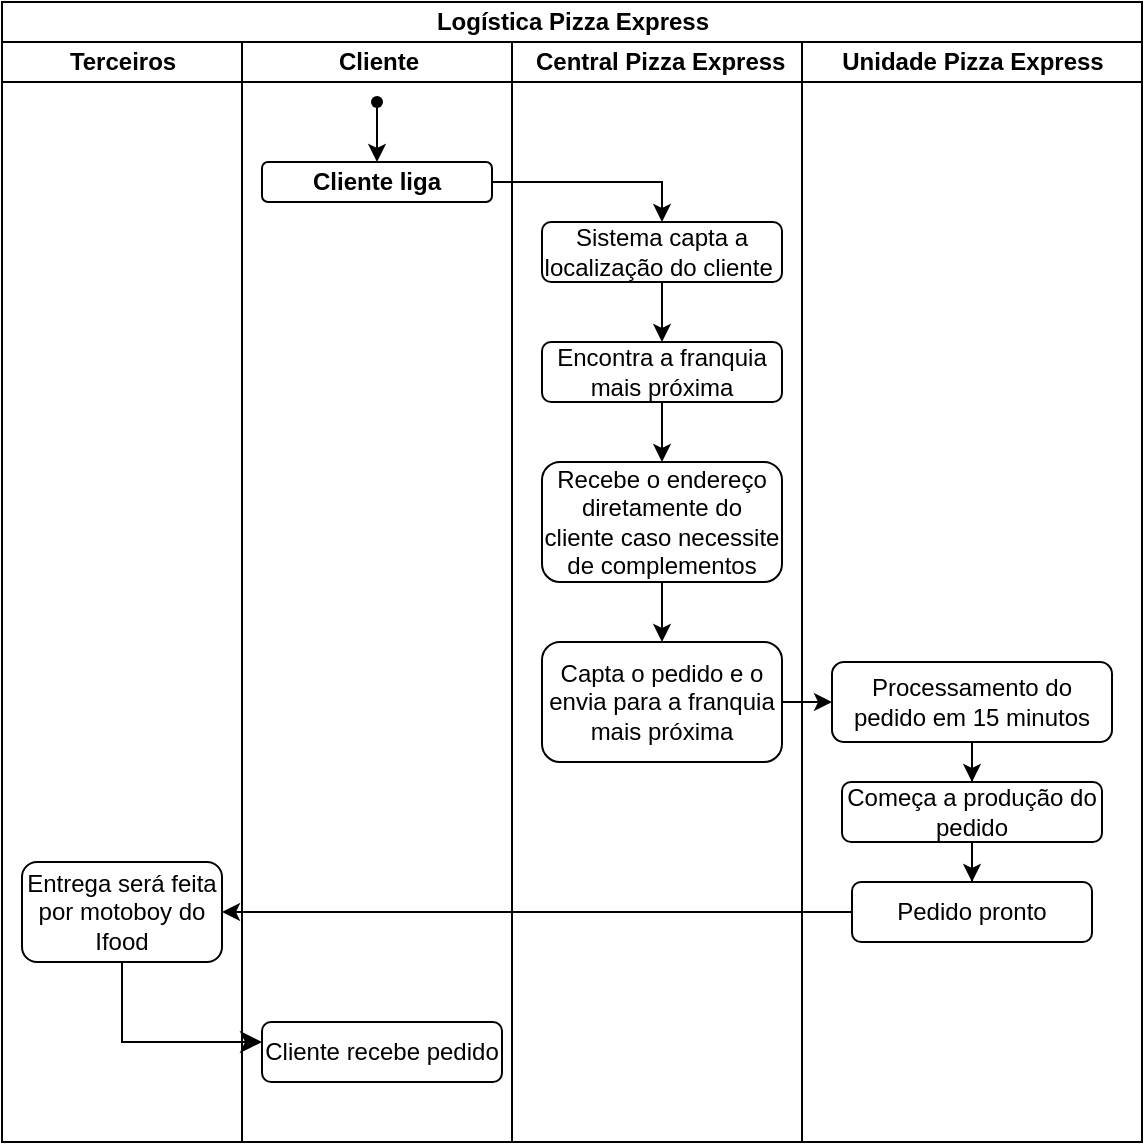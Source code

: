 <mxfile version="24.7.13">
  <diagram name="Página-1" id="nzDrDzXbF5Iy9YIPnIax">
    <mxGraphModel dx="1050" dy="1734" grid="1" gridSize="10" guides="1" tooltips="1" connect="1" arrows="1" fold="1" page="1" pageScale="1" pageWidth="827" pageHeight="1169" math="0" shadow="0">
      <root>
        <mxCell id="0" />
        <mxCell id="1" parent="0" />
        <mxCell id="0i0pU9Rxsa2nbH2X6kDl-33" value="Logística Pizza Express" style="swimlane;childLayout=stackLayout;resizeParent=1;resizeParentMax=0;startSize=20;html=1;" parent="1" vertex="1">
          <mxGeometry x="210" y="-40" width="570" height="570" as="geometry" />
        </mxCell>
        <mxCell id="0i0pU9Rxsa2nbH2X6kDl-34" value="Terceiros" style="swimlane;startSize=20;html=1;" parent="0i0pU9Rxsa2nbH2X6kDl-33" vertex="1">
          <mxGeometry y="20" width="120" height="550" as="geometry">
            <mxRectangle y="20" width="40" height="460" as="alternateBounds" />
          </mxGeometry>
        </mxCell>
        <mxCell id="0i0pU9Rxsa2nbH2X6kDl-66" value="Entrega será feita por motoboy do Ifood" style="rounded=1;whiteSpace=wrap;html=1;" parent="0i0pU9Rxsa2nbH2X6kDl-34" vertex="1">
          <mxGeometry x="10" y="410" width="100" height="50" as="geometry" />
        </mxCell>
        <mxCell id="0i0pU9Rxsa2nbH2X6kDl-73" value="" style="edgeStyle=segmentEdgeStyle;endArrow=classic;html=1;curved=0;rounded=0;endSize=8;startSize=8;exitX=0.5;exitY=1;exitDx=0;exitDy=0;" parent="0i0pU9Rxsa2nbH2X6kDl-34" source="0i0pU9Rxsa2nbH2X6kDl-66" edge="1">
          <mxGeometry width="50" height="50" relative="1" as="geometry">
            <mxPoint x="50" y="510" as="sourcePoint" />
            <mxPoint x="130" y="500" as="targetPoint" />
            <Array as="points">
              <mxPoint x="60" y="500" />
              <mxPoint x="100" y="500" />
            </Array>
          </mxGeometry>
        </mxCell>
        <mxCell id="0i0pU9Rxsa2nbH2X6kDl-35" value="Cliente" style="swimlane;startSize=20;html=1;" parent="0i0pU9Rxsa2nbH2X6kDl-33" vertex="1">
          <mxGeometry x="120" y="20" width="135" height="550" as="geometry" />
        </mxCell>
        <mxCell id="0i0pU9Rxsa2nbH2X6kDl-37" style="edgeStyle=orthogonalEdgeStyle;rounded=0;orthogonalLoop=1;jettySize=auto;html=1;entryX=0.5;entryY=0;entryDx=0;entryDy=0;" parent="0i0pU9Rxsa2nbH2X6kDl-35" source="0i0pU9Rxsa2nbH2X6kDl-29" target="0i0pU9Rxsa2nbH2X6kDl-1" edge="1">
          <mxGeometry relative="1" as="geometry" />
        </mxCell>
        <mxCell id="0i0pU9Rxsa2nbH2X6kDl-29" value="" style="shape=waypoint;sketch=0;fillStyle=solid;size=6;pointerEvents=1;points=[];fillColor=none;resizable=0;rotatable=0;perimeter=centerPerimeter;snapToPoint=1;fontStyle=1;verticalAlign=middle;fontSize=20;labelBackgroundColor=none;" parent="0i0pU9Rxsa2nbH2X6kDl-35" vertex="1">
          <mxGeometry x="57.5" y="20" width="20" height="20" as="geometry" />
        </mxCell>
        <mxCell id="0i0pU9Rxsa2nbH2X6kDl-1" value="Cliente liga" style="rounded=1;whiteSpace=wrap;html=1;fontStyle=1" parent="0i0pU9Rxsa2nbH2X6kDl-35" vertex="1">
          <mxGeometry x="10" y="60" width="115" height="20" as="geometry" />
        </mxCell>
        <mxCell id="0i0pU9Rxsa2nbH2X6kDl-74" value="Cliente recebe pedido" style="rounded=1;whiteSpace=wrap;html=1;" parent="0i0pU9Rxsa2nbH2X6kDl-35" vertex="1">
          <mxGeometry x="10" y="490" width="120" height="30" as="geometry" />
        </mxCell>
        <mxCell id="0i0pU9Rxsa2nbH2X6kDl-36" value="&amp;nbsp; &amp;nbsp;Central Pizza Express" style="swimlane;startSize=20;html=1;align=left;" parent="0i0pU9Rxsa2nbH2X6kDl-33" vertex="1">
          <mxGeometry x="255" y="20" width="315" height="550" as="geometry">
            <mxRectangle x="255.0" y="20" width="40" height="460" as="alternateBounds" />
          </mxGeometry>
        </mxCell>
        <mxCell id="0i0pU9Rxsa2nbH2X6kDl-3" value="Sistema capta a localização do cliente&amp;nbsp;" style="rounded=1;whiteSpace=wrap;html=1;" parent="0i0pU9Rxsa2nbH2X6kDl-36" vertex="1">
          <mxGeometry x="15" y="90" width="120" height="30" as="geometry" />
        </mxCell>
        <mxCell id="0i0pU9Rxsa2nbH2X6kDl-40" style="edgeStyle=orthogonalEdgeStyle;rounded=0;orthogonalLoop=1;jettySize=auto;html=1;entryX=0.5;entryY=0;entryDx=0;entryDy=0;" parent="0i0pU9Rxsa2nbH2X6kDl-36" source="0i0pU9Rxsa2nbH2X6kDl-5" target="0i0pU9Rxsa2nbH2X6kDl-39" edge="1">
          <mxGeometry relative="1" as="geometry" />
        </mxCell>
        <mxCell id="0i0pU9Rxsa2nbH2X6kDl-5" value="Encontra a franquia mais próxima" style="rounded=1;whiteSpace=wrap;html=1;" parent="0i0pU9Rxsa2nbH2X6kDl-36" vertex="1">
          <mxGeometry x="15" y="150" width="120" height="30" as="geometry" />
        </mxCell>
        <mxCell id="0i0pU9Rxsa2nbH2X6kDl-4" style="edgeStyle=orthogonalEdgeStyle;rounded=0;orthogonalLoop=1;jettySize=auto;html=1;" parent="0i0pU9Rxsa2nbH2X6kDl-36" source="0i0pU9Rxsa2nbH2X6kDl-3" target="0i0pU9Rxsa2nbH2X6kDl-5" edge="1">
          <mxGeometry relative="1" as="geometry">
            <mxPoint x="-37.5" y="170" as="targetPoint" />
          </mxGeometry>
        </mxCell>
        <mxCell id="0i0pU9Rxsa2nbH2X6kDl-41" style="edgeStyle=orthogonalEdgeStyle;rounded=0;orthogonalLoop=1;jettySize=auto;html=1;entryX=0.5;entryY=0;entryDx=0;entryDy=0;" parent="0i0pU9Rxsa2nbH2X6kDl-36" source="0i0pU9Rxsa2nbH2X6kDl-39" target="0i0pU9Rxsa2nbH2X6kDl-10" edge="1">
          <mxGeometry relative="1" as="geometry" />
        </mxCell>
        <mxCell id="0i0pU9Rxsa2nbH2X6kDl-39" value="Recebe o endereço diretamente do cliente caso necessite de complementos" style="rounded=1;whiteSpace=wrap;html=1;" parent="0i0pU9Rxsa2nbH2X6kDl-36" vertex="1">
          <mxGeometry x="15" y="210" width="120" height="60" as="geometry" />
        </mxCell>
        <mxCell id="0i0pU9Rxsa2nbH2X6kDl-10" value="Capta o pedido e o envia para a franquia mais próxima" style="rounded=1;whiteSpace=wrap;html=1;" parent="0i0pU9Rxsa2nbH2X6kDl-36" vertex="1">
          <mxGeometry x="15" y="300" width="120" height="60" as="geometry" />
        </mxCell>
        <mxCell id="0i0pU9Rxsa2nbH2X6kDl-28" style="edgeStyle=orthogonalEdgeStyle;rounded=0;orthogonalLoop=1;jettySize=auto;html=1;entryX=0.5;entryY=0;entryDx=0;entryDy=0;" parent="0i0pU9Rxsa2nbH2X6kDl-33" source="0i0pU9Rxsa2nbH2X6kDl-1" target="0i0pU9Rxsa2nbH2X6kDl-3" edge="1">
          <mxGeometry relative="1" as="geometry" />
        </mxCell>
        <mxCell id="0i0pU9Rxsa2nbH2X6kDl-47" value="Unidade Pizza Express" style="swimlane;startSize=20;html=1;" parent="1" vertex="1">
          <mxGeometry x="610" y="-20" width="170" height="550" as="geometry" />
        </mxCell>
        <mxCell id="0i0pU9Rxsa2nbH2X6kDl-59" value="Processamento do pedido em 15 minutos" style="rounded=1;whiteSpace=wrap;html=1;" parent="0i0pU9Rxsa2nbH2X6kDl-47" vertex="1">
          <mxGeometry x="15" y="310" width="140" height="40" as="geometry" />
        </mxCell>
        <mxCell id="0i0pU9Rxsa2nbH2X6kDl-62" value="Começa a produção do pedido" style="rounded=1;whiteSpace=wrap;html=1;" parent="0i0pU9Rxsa2nbH2X6kDl-47" vertex="1">
          <mxGeometry x="20" y="370" width="130" height="30" as="geometry" />
        </mxCell>
        <mxCell id="0i0pU9Rxsa2nbH2X6kDl-61" style="edgeStyle=orthogonalEdgeStyle;rounded=0;orthogonalLoop=1;jettySize=auto;html=1;" parent="0i0pU9Rxsa2nbH2X6kDl-47" source="0i0pU9Rxsa2nbH2X6kDl-59" target="0i0pU9Rxsa2nbH2X6kDl-62" edge="1">
          <mxGeometry relative="1" as="geometry">
            <mxPoint x="85" y="370" as="targetPoint" />
          </mxGeometry>
        </mxCell>
        <mxCell id="0i0pU9Rxsa2nbH2X6kDl-60" style="edgeStyle=orthogonalEdgeStyle;rounded=0;orthogonalLoop=1;jettySize=auto;html=1;entryX=0;entryY=0.5;entryDx=0;entryDy=0;" parent="1" source="0i0pU9Rxsa2nbH2X6kDl-10" target="0i0pU9Rxsa2nbH2X6kDl-59" edge="1">
          <mxGeometry relative="1" as="geometry" />
        </mxCell>
        <mxCell id="0i0pU9Rxsa2nbH2X6kDl-65" style="edgeStyle=orthogonalEdgeStyle;rounded=0;orthogonalLoop=1;jettySize=auto;html=1;" parent="1" source="0i0pU9Rxsa2nbH2X6kDl-64" target="0i0pU9Rxsa2nbH2X6kDl-66" edge="1">
          <mxGeometry relative="1" as="geometry">
            <mxPoint x="320" y="415" as="targetPoint" />
          </mxGeometry>
        </mxCell>
        <mxCell id="0i0pU9Rxsa2nbH2X6kDl-64" value="Pedido pronto" style="rounded=1;whiteSpace=wrap;html=1;" parent="1" vertex="1">
          <mxGeometry x="635" y="400" width="120" height="30" as="geometry" />
        </mxCell>
        <mxCell id="0i0pU9Rxsa2nbH2X6kDl-63" style="edgeStyle=orthogonalEdgeStyle;rounded=0;orthogonalLoop=1;jettySize=auto;html=1;" parent="1" source="0i0pU9Rxsa2nbH2X6kDl-62" target="0i0pU9Rxsa2nbH2X6kDl-64" edge="1">
          <mxGeometry relative="1" as="geometry">
            <mxPoint x="695" y="400" as="targetPoint" />
          </mxGeometry>
        </mxCell>
      </root>
    </mxGraphModel>
  </diagram>
</mxfile>
